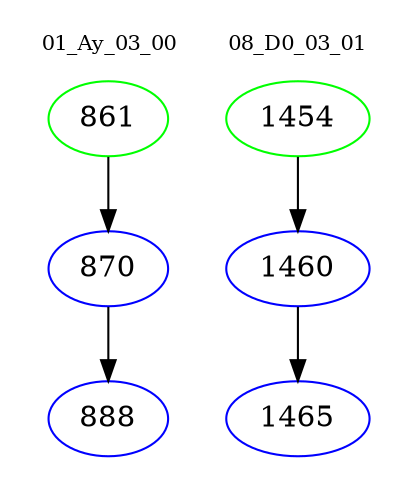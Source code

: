digraph{
subgraph cluster_0 {
color = white
label = "01_Ay_03_00";
fontsize=10;
T0_861 [label="861", color="green"]
T0_861 -> T0_870 [color="black"]
T0_870 [label="870", color="blue"]
T0_870 -> T0_888 [color="black"]
T0_888 [label="888", color="blue"]
}
subgraph cluster_1 {
color = white
label = "08_D0_03_01";
fontsize=10;
T1_1454 [label="1454", color="green"]
T1_1454 -> T1_1460 [color="black"]
T1_1460 [label="1460", color="blue"]
T1_1460 -> T1_1465 [color="black"]
T1_1465 [label="1465", color="blue"]
}
}
